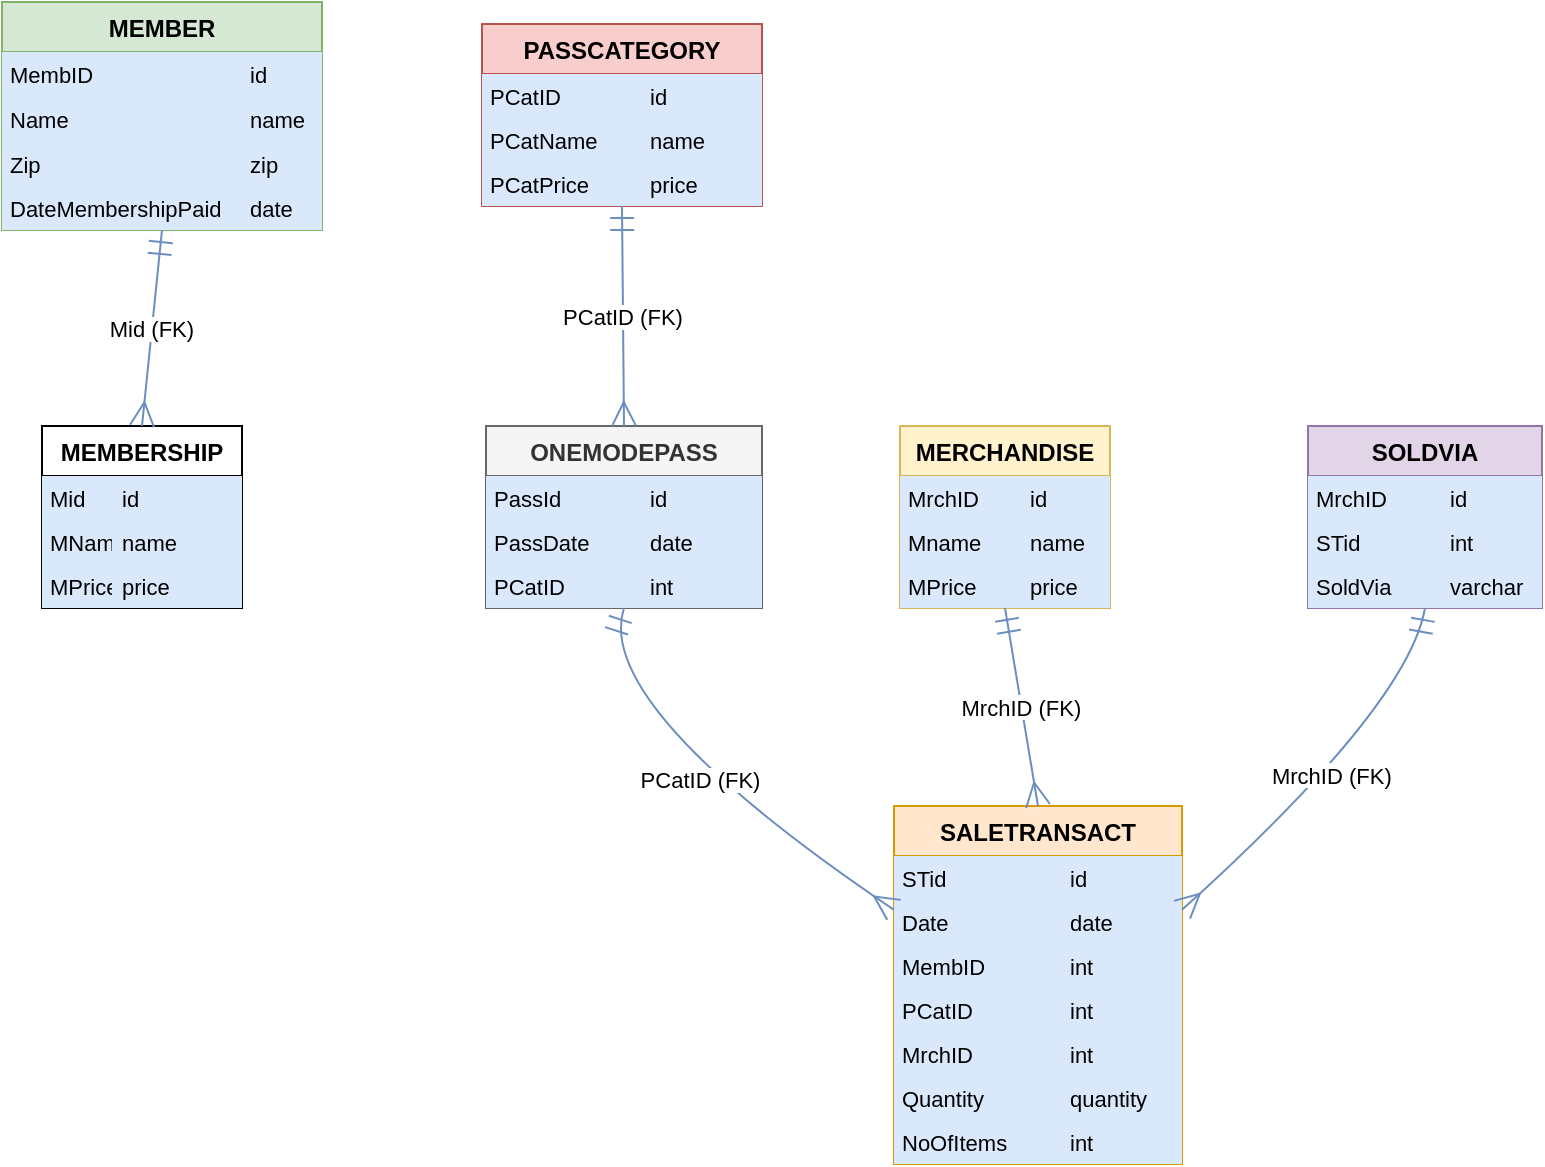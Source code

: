 <mxfile version="24.9.1">
  <diagram id="C5RBs43oDa-KdzZeNtuy" name="Page-1">
    <mxGraphModel dx="1137" dy="633" grid="1" gridSize="10" guides="1" tooltips="1" connect="1" arrows="1" fold="1" page="1" pageScale="1" pageWidth="827" pageHeight="1169" math="0" shadow="0">
      <root>
        <mxCell id="WIyWlLk6GJQsqaUBKTNV-0" />
        <mxCell id="WIyWlLk6GJQsqaUBKTNV-1" parent="WIyWlLk6GJQsqaUBKTNV-0" />
        <mxCell id="zgvpdlIElw44kmPDm32b-136" value="MEMBER" style="shape=table;startSize=25;container=1;collapsible=0;childLayout=tableLayout;fixedRows=1;rowLines=1;fontStyle=1;align=center;resizeLast=1;fillColor=#d5e8d4;strokeColor=#82b366;" vertex="1" parent="WIyWlLk6GJQsqaUBKTNV-1">
          <mxGeometry x="20" y="560" width="160" height="114" as="geometry" />
        </mxCell>
        <mxCell id="zgvpdlIElw44kmPDm32b-137" style="shape=tableRow;horizontal=0;startSize=0;swimlaneHead=0;swimlaneBody=0;fillColor=#dae8fc;collapsible=0;dropTarget=0;points=[[0,0.5],[1,0.5]];portConstraint=eastwest;top=0;left=0;right=0;bottom=0;strokeColor=#6c8ebf;" vertex="1" parent="zgvpdlIElw44kmPDm32b-136">
          <mxGeometry y="25" width="160" height="22" as="geometry" />
        </mxCell>
        <mxCell id="zgvpdlIElw44kmPDm32b-138" value="MembID" style="shape=partialRectangle;connectable=0;fillColor=#dae8fc;top=0;left=0;bottom=0;right=0;align=left;spacingLeft=2;overflow=hidden;fontSize=11;strokeColor=#6c8ebf;" vertex="1" parent="zgvpdlIElw44kmPDm32b-137">
          <mxGeometry width="120" height="22" as="geometry">
            <mxRectangle width="120" height="22" as="alternateBounds" />
          </mxGeometry>
        </mxCell>
        <mxCell id="zgvpdlIElw44kmPDm32b-139" value="id" style="shape=partialRectangle;connectable=0;fillColor=#dae8fc;top=0;left=0;bottom=0;right=0;align=left;spacingLeft=2;overflow=hidden;fontSize=11;strokeColor=#6c8ebf;" vertex="1" parent="zgvpdlIElw44kmPDm32b-137">
          <mxGeometry x="120" width="40" height="22" as="geometry">
            <mxRectangle width="40" height="22" as="alternateBounds" />
          </mxGeometry>
        </mxCell>
        <mxCell id="zgvpdlIElw44kmPDm32b-140" style="shape=tableRow;horizontal=0;startSize=0;swimlaneHead=0;swimlaneBody=0;fillColor=#dae8fc;collapsible=0;dropTarget=0;points=[[0,0.5],[1,0.5]];portConstraint=eastwest;top=0;left=0;right=0;bottom=0;strokeColor=#6c8ebf;" vertex="1" parent="zgvpdlIElw44kmPDm32b-136">
          <mxGeometry y="47" width="160" height="23" as="geometry" />
        </mxCell>
        <mxCell id="zgvpdlIElw44kmPDm32b-141" value="Name" style="shape=partialRectangle;connectable=0;fillColor=#dae8fc;top=0;left=0;bottom=0;right=0;align=left;spacingLeft=2;overflow=hidden;fontSize=11;strokeColor=#6c8ebf;" vertex="1" parent="zgvpdlIElw44kmPDm32b-140">
          <mxGeometry width="120" height="23" as="geometry">
            <mxRectangle width="120" height="23" as="alternateBounds" />
          </mxGeometry>
        </mxCell>
        <mxCell id="zgvpdlIElw44kmPDm32b-142" value="name" style="shape=partialRectangle;connectable=0;fillColor=#dae8fc;top=0;left=0;bottom=0;right=0;align=left;spacingLeft=2;overflow=hidden;fontSize=11;strokeColor=#6c8ebf;" vertex="1" parent="zgvpdlIElw44kmPDm32b-140">
          <mxGeometry x="120" width="40" height="23" as="geometry">
            <mxRectangle width="40" height="23" as="alternateBounds" />
          </mxGeometry>
        </mxCell>
        <mxCell id="zgvpdlIElw44kmPDm32b-143" style="shape=tableRow;horizontal=0;startSize=0;swimlaneHead=0;swimlaneBody=0;fillColor=#dae8fc;collapsible=0;dropTarget=0;points=[[0,0.5],[1,0.5]];portConstraint=eastwest;top=0;left=0;right=0;bottom=0;strokeColor=#6c8ebf;" vertex="1" parent="zgvpdlIElw44kmPDm32b-136">
          <mxGeometry y="70" width="160" height="22" as="geometry" />
        </mxCell>
        <mxCell id="zgvpdlIElw44kmPDm32b-144" value="Zip" style="shape=partialRectangle;connectable=0;fillColor=#dae8fc;top=0;left=0;bottom=0;right=0;align=left;spacingLeft=2;overflow=hidden;fontSize=11;strokeColor=#6c8ebf;" vertex="1" parent="zgvpdlIElw44kmPDm32b-143">
          <mxGeometry width="120" height="22" as="geometry">
            <mxRectangle width="120" height="22" as="alternateBounds" />
          </mxGeometry>
        </mxCell>
        <mxCell id="zgvpdlIElw44kmPDm32b-145" value="zip" style="shape=partialRectangle;connectable=0;fillColor=#dae8fc;top=0;left=0;bottom=0;right=0;align=left;spacingLeft=2;overflow=hidden;fontSize=11;strokeColor=#6c8ebf;" vertex="1" parent="zgvpdlIElw44kmPDm32b-143">
          <mxGeometry x="120" width="40" height="22" as="geometry">
            <mxRectangle width="40" height="22" as="alternateBounds" />
          </mxGeometry>
        </mxCell>
        <mxCell id="zgvpdlIElw44kmPDm32b-146" style="shape=tableRow;horizontal=0;startSize=0;swimlaneHead=0;swimlaneBody=0;fillColor=#dae8fc;collapsible=0;dropTarget=0;points=[[0,0.5],[1,0.5]];portConstraint=eastwest;top=0;left=0;right=0;bottom=0;strokeColor=#6c8ebf;" vertex="1" parent="zgvpdlIElw44kmPDm32b-136">
          <mxGeometry y="92" width="160" height="22" as="geometry" />
        </mxCell>
        <mxCell id="zgvpdlIElw44kmPDm32b-147" value="DateMembershipPaid" style="shape=partialRectangle;connectable=0;fillColor=#dae8fc;top=0;left=0;bottom=0;right=0;align=left;spacingLeft=2;overflow=hidden;fontSize=11;strokeColor=#6c8ebf;" vertex="1" parent="zgvpdlIElw44kmPDm32b-146">
          <mxGeometry width="120" height="22" as="geometry">
            <mxRectangle width="120" height="22" as="alternateBounds" />
          </mxGeometry>
        </mxCell>
        <mxCell id="zgvpdlIElw44kmPDm32b-148" value="date" style="shape=partialRectangle;connectable=0;fillColor=#dae8fc;top=0;left=0;bottom=0;right=0;align=left;spacingLeft=2;overflow=hidden;fontSize=11;strokeColor=#6c8ebf;" vertex="1" parent="zgvpdlIElw44kmPDm32b-146">
          <mxGeometry x="120" width="40" height="22" as="geometry">
            <mxRectangle width="40" height="22" as="alternateBounds" />
          </mxGeometry>
        </mxCell>
        <mxCell id="zgvpdlIElw44kmPDm32b-149" value="MEMBERSHIP" style="shape=table;startSize=25;container=1;collapsible=0;childLayout=tableLayout;fixedRows=1;rowLines=1;fontStyle=1;align=center;resizeLast=1;" vertex="1" parent="WIyWlLk6GJQsqaUBKTNV-1">
          <mxGeometry x="40" y="772" width="100" height="91" as="geometry" />
        </mxCell>
        <mxCell id="zgvpdlIElw44kmPDm32b-150" style="shape=tableRow;horizontal=0;startSize=0;swimlaneHead=0;swimlaneBody=0;fillColor=#dae8fc;collapsible=0;dropTarget=0;points=[[0,0.5],[1,0.5]];portConstraint=eastwest;top=0;left=0;right=0;bottom=0;strokeColor=#6c8ebf;" vertex="1" parent="zgvpdlIElw44kmPDm32b-149">
          <mxGeometry y="25" width="100" height="22" as="geometry" />
        </mxCell>
        <mxCell id="zgvpdlIElw44kmPDm32b-151" value="Mid" style="shape=partialRectangle;connectable=0;fillColor=#dae8fc;top=0;left=0;bottom=0;right=0;align=left;spacingLeft=2;overflow=hidden;fontSize=11;strokeColor=#6c8ebf;" vertex="1" parent="zgvpdlIElw44kmPDm32b-150">
          <mxGeometry width="36" height="22" as="geometry">
            <mxRectangle width="36" height="22" as="alternateBounds" />
          </mxGeometry>
        </mxCell>
        <mxCell id="zgvpdlIElw44kmPDm32b-152" value="id" style="shape=partialRectangle;connectable=0;fillColor=#dae8fc;top=0;left=0;bottom=0;right=0;align=left;spacingLeft=2;overflow=hidden;fontSize=11;strokeColor=#6c8ebf;" vertex="1" parent="zgvpdlIElw44kmPDm32b-150">
          <mxGeometry x="36" width="64" height="22" as="geometry">
            <mxRectangle width="64" height="22" as="alternateBounds" />
          </mxGeometry>
        </mxCell>
        <mxCell id="zgvpdlIElw44kmPDm32b-153" style="shape=tableRow;horizontal=0;startSize=0;swimlaneHead=0;swimlaneBody=0;fillColor=#dae8fc;collapsible=0;dropTarget=0;points=[[0,0.5],[1,0.5]];portConstraint=eastwest;top=0;left=0;right=0;bottom=0;strokeColor=#6c8ebf;" vertex="1" parent="zgvpdlIElw44kmPDm32b-149">
          <mxGeometry y="47" width="100" height="22" as="geometry" />
        </mxCell>
        <mxCell id="zgvpdlIElw44kmPDm32b-154" value="MName" style="shape=partialRectangle;connectable=0;fillColor=#dae8fc;top=0;left=0;bottom=0;right=0;align=left;spacingLeft=2;overflow=hidden;fontSize=11;strokeColor=#6c8ebf;" vertex="1" parent="zgvpdlIElw44kmPDm32b-153">
          <mxGeometry width="36" height="22" as="geometry">
            <mxRectangle width="36" height="22" as="alternateBounds" />
          </mxGeometry>
        </mxCell>
        <mxCell id="zgvpdlIElw44kmPDm32b-155" value="name" style="shape=partialRectangle;connectable=0;fillColor=#dae8fc;top=0;left=0;bottom=0;right=0;align=left;spacingLeft=2;overflow=hidden;fontSize=11;strokeColor=#6c8ebf;" vertex="1" parent="zgvpdlIElw44kmPDm32b-153">
          <mxGeometry x="36" width="64" height="22" as="geometry">
            <mxRectangle width="64" height="22" as="alternateBounds" />
          </mxGeometry>
        </mxCell>
        <mxCell id="zgvpdlIElw44kmPDm32b-156" style="shape=tableRow;horizontal=0;startSize=0;swimlaneHead=0;swimlaneBody=0;fillColor=#dae8fc;collapsible=0;dropTarget=0;points=[[0,0.5],[1,0.5]];portConstraint=eastwest;top=0;left=0;right=0;bottom=0;strokeColor=#6c8ebf;" vertex="1" parent="zgvpdlIElw44kmPDm32b-149">
          <mxGeometry y="69" width="100" height="22" as="geometry" />
        </mxCell>
        <mxCell id="zgvpdlIElw44kmPDm32b-157" value="MPrice" style="shape=partialRectangle;connectable=0;fillColor=#dae8fc;top=0;left=0;bottom=0;right=0;align=left;spacingLeft=2;overflow=hidden;fontSize=11;strokeColor=#6c8ebf;" vertex="1" parent="zgvpdlIElw44kmPDm32b-156">
          <mxGeometry width="36" height="22" as="geometry">
            <mxRectangle width="36" height="22" as="alternateBounds" />
          </mxGeometry>
        </mxCell>
        <mxCell id="zgvpdlIElw44kmPDm32b-158" value="price" style="shape=partialRectangle;connectable=0;fillColor=#dae8fc;top=0;left=0;bottom=0;right=0;align=left;spacingLeft=2;overflow=hidden;fontSize=11;strokeColor=#6c8ebf;" vertex="1" parent="zgvpdlIElw44kmPDm32b-156">
          <mxGeometry x="36" width="64" height="22" as="geometry">
            <mxRectangle width="64" height="22" as="alternateBounds" />
          </mxGeometry>
        </mxCell>
        <mxCell id="zgvpdlIElw44kmPDm32b-159" value="ONEMODEPASS" style="shape=table;startSize=25;container=1;collapsible=0;childLayout=tableLayout;fixedRows=1;rowLines=1;fontStyle=1;align=center;resizeLast=1;fillColor=#f5f5f5;strokeColor=#666666;fontColor=#333333;" vertex="1" parent="WIyWlLk6GJQsqaUBKTNV-1">
          <mxGeometry x="262" y="772" width="138" height="91" as="geometry" />
        </mxCell>
        <mxCell id="zgvpdlIElw44kmPDm32b-160" style="shape=tableRow;horizontal=0;startSize=0;swimlaneHead=0;swimlaneBody=0;fillColor=#dae8fc;collapsible=0;dropTarget=0;points=[[0,0.5],[1,0.5]];portConstraint=eastwest;top=0;left=0;right=0;bottom=0;strokeColor=#6c8ebf;" vertex="1" parent="zgvpdlIElw44kmPDm32b-159">
          <mxGeometry y="25" width="138" height="22" as="geometry" />
        </mxCell>
        <mxCell id="zgvpdlIElw44kmPDm32b-161" value="PassId" style="shape=partialRectangle;connectable=0;fillColor=#dae8fc;top=0;left=0;bottom=0;right=0;align=left;spacingLeft=2;overflow=hidden;fontSize=11;strokeColor=#6c8ebf;" vertex="1" parent="zgvpdlIElw44kmPDm32b-160">
          <mxGeometry width="78" height="22" as="geometry">
            <mxRectangle width="78" height="22" as="alternateBounds" />
          </mxGeometry>
        </mxCell>
        <mxCell id="zgvpdlIElw44kmPDm32b-162" value="id" style="shape=partialRectangle;connectable=0;fillColor=#dae8fc;top=0;left=0;bottom=0;right=0;align=left;spacingLeft=2;overflow=hidden;fontSize=11;strokeColor=#6c8ebf;" vertex="1" parent="zgvpdlIElw44kmPDm32b-160">
          <mxGeometry x="78" width="60" height="22" as="geometry">
            <mxRectangle width="60" height="22" as="alternateBounds" />
          </mxGeometry>
        </mxCell>
        <mxCell id="zgvpdlIElw44kmPDm32b-163" style="shape=tableRow;horizontal=0;startSize=0;swimlaneHead=0;swimlaneBody=0;fillColor=#dae8fc;collapsible=0;dropTarget=0;points=[[0,0.5],[1,0.5]];portConstraint=eastwest;top=0;left=0;right=0;bottom=0;strokeColor=#6c8ebf;" vertex="1" parent="zgvpdlIElw44kmPDm32b-159">
          <mxGeometry y="47" width="138" height="22" as="geometry" />
        </mxCell>
        <mxCell id="zgvpdlIElw44kmPDm32b-164" value="PassDate" style="shape=partialRectangle;connectable=0;fillColor=#dae8fc;top=0;left=0;bottom=0;right=0;align=left;spacingLeft=2;overflow=hidden;fontSize=11;strokeColor=#6c8ebf;" vertex="1" parent="zgvpdlIElw44kmPDm32b-163">
          <mxGeometry width="78" height="22" as="geometry">
            <mxRectangle width="78" height="22" as="alternateBounds" />
          </mxGeometry>
        </mxCell>
        <mxCell id="zgvpdlIElw44kmPDm32b-165" value="date" style="shape=partialRectangle;connectable=0;fillColor=#dae8fc;top=0;left=0;bottom=0;right=0;align=left;spacingLeft=2;overflow=hidden;fontSize=11;strokeColor=#6c8ebf;" vertex="1" parent="zgvpdlIElw44kmPDm32b-163">
          <mxGeometry x="78" width="60" height="22" as="geometry">
            <mxRectangle width="60" height="22" as="alternateBounds" />
          </mxGeometry>
        </mxCell>
        <mxCell id="zgvpdlIElw44kmPDm32b-166" style="shape=tableRow;horizontal=0;startSize=0;swimlaneHead=0;swimlaneBody=0;fillColor=#dae8fc;collapsible=0;dropTarget=0;points=[[0,0.5],[1,0.5]];portConstraint=eastwest;top=0;left=0;right=0;bottom=0;strokeColor=#6c8ebf;" vertex="1" parent="zgvpdlIElw44kmPDm32b-159">
          <mxGeometry y="69" width="138" height="22" as="geometry" />
        </mxCell>
        <mxCell id="zgvpdlIElw44kmPDm32b-167" value="PCatID" style="shape=partialRectangle;connectable=0;fillColor=#dae8fc;top=0;left=0;bottom=0;right=0;align=left;spacingLeft=2;overflow=hidden;fontSize=11;strokeColor=#6c8ebf;" vertex="1" parent="zgvpdlIElw44kmPDm32b-166">
          <mxGeometry width="78" height="22" as="geometry">
            <mxRectangle width="78" height="22" as="alternateBounds" />
          </mxGeometry>
        </mxCell>
        <mxCell id="zgvpdlIElw44kmPDm32b-168" value="int" style="shape=partialRectangle;connectable=0;fillColor=#dae8fc;top=0;left=0;bottom=0;right=0;align=left;spacingLeft=2;overflow=hidden;fontSize=11;strokeColor=#6c8ebf;" vertex="1" parent="zgvpdlIElw44kmPDm32b-166">
          <mxGeometry x="78" width="60" height="22" as="geometry">
            <mxRectangle width="60" height="22" as="alternateBounds" />
          </mxGeometry>
        </mxCell>
        <mxCell id="zgvpdlIElw44kmPDm32b-169" value="SALETRANSACT" style="shape=table;startSize=25;container=1;collapsible=0;childLayout=tableLayout;fixedRows=1;rowLines=1;fontStyle=1;align=center;resizeLast=1;fillColor=#ffe6cc;strokeColor=#d79b00;" vertex="1" parent="WIyWlLk6GJQsqaUBKTNV-1">
          <mxGeometry x="466" y="962" width="144" height="179" as="geometry" />
        </mxCell>
        <mxCell id="zgvpdlIElw44kmPDm32b-170" style="shape=tableRow;horizontal=0;startSize=0;swimlaneHead=0;swimlaneBody=0;fillColor=#dae8fc;collapsible=0;dropTarget=0;points=[[0,0.5],[1,0.5]];portConstraint=eastwest;top=0;left=0;right=0;bottom=0;strokeColor=#6c8ebf;" vertex="1" parent="zgvpdlIElw44kmPDm32b-169">
          <mxGeometry y="25" width="144" height="22" as="geometry" />
        </mxCell>
        <mxCell id="zgvpdlIElw44kmPDm32b-171" value="STid" style="shape=partialRectangle;connectable=0;fillColor=#dae8fc;top=0;left=0;bottom=0;right=0;align=left;spacingLeft=2;overflow=hidden;fontSize=11;strokeColor=#6c8ebf;" vertex="1" parent="zgvpdlIElw44kmPDm32b-170">
          <mxGeometry width="84" height="22" as="geometry">
            <mxRectangle width="84" height="22" as="alternateBounds" />
          </mxGeometry>
        </mxCell>
        <mxCell id="zgvpdlIElw44kmPDm32b-172" value="id" style="shape=partialRectangle;connectable=0;fillColor=#dae8fc;top=0;left=0;bottom=0;right=0;align=left;spacingLeft=2;overflow=hidden;fontSize=11;strokeColor=#6c8ebf;" vertex="1" parent="zgvpdlIElw44kmPDm32b-170">
          <mxGeometry x="84" width="60" height="22" as="geometry">
            <mxRectangle width="60" height="22" as="alternateBounds" />
          </mxGeometry>
        </mxCell>
        <mxCell id="zgvpdlIElw44kmPDm32b-173" style="shape=tableRow;horizontal=0;startSize=0;swimlaneHead=0;swimlaneBody=0;fillColor=#dae8fc;collapsible=0;dropTarget=0;points=[[0,0.5],[1,0.5]];portConstraint=eastwest;top=0;left=0;right=0;bottom=0;strokeColor=#6c8ebf;" vertex="1" parent="zgvpdlIElw44kmPDm32b-169">
          <mxGeometry y="47" width="144" height="22" as="geometry" />
        </mxCell>
        <mxCell id="zgvpdlIElw44kmPDm32b-174" value="Date" style="shape=partialRectangle;connectable=0;fillColor=#dae8fc;top=0;left=0;bottom=0;right=0;align=left;spacingLeft=2;overflow=hidden;fontSize=11;strokeColor=#6c8ebf;" vertex="1" parent="zgvpdlIElw44kmPDm32b-173">
          <mxGeometry width="84" height="22" as="geometry">
            <mxRectangle width="84" height="22" as="alternateBounds" />
          </mxGeometry>
        </mxCell>
        <mxCell id="zgvpdlIElw44kmPDm32b-175" value="date" style="shape=partialRectangle;connectable=0;fillColor=#dae8fc;top=0;left=0;bottom=0;right=0;align=left;spacingLeft=2;overflow=hidden;fontSize=11;strokeColor=#6c8ebf;" vertex="1" parent="zgvpdlIElw44kmPDm32b-173">
          <mxGeometry x="84" width="60" height="22" as="geometry">
            <mxRectangle width="60" height="22" as="alternateBounds" />
          </mxGeometry>
        </mxCell>
        <mxCell id="zgvpdlIElw44kmPDm32b-176" style="shape=tableRow;horizontal=0;startSize=0;swimlaneHead=0;swimlaneBody=0;fillColor=#dae8fc;collapsible=0;dropTarget=0;points=[[0,0.5],[1,0.5]];portConstraint=eastwest;top=0;left=0;right=0;bottom=0;strokeColor=#6c8ebf;" vertex="1" parent="zgvpdlIElw44kmPDm32b-169">
          <mxGeometry y="69" width="144" height="22" as="geometry" />
        </mxCell>
        <mxCell id="zgvpdlIElw44kmPDm32b-177" value="MembID" style="shape=partialRectangle;connectable=0;fillColor=#dae8fc;top=0;left=0;bottom=0;right=0;align=left;spacingLeft=2;overflow=hidden;fontSize=11;strokeColor=#6c8ebf;" vertex="1" parent="zgvpdlIElw44kmPDm32b-176">
          <mxGeometry width="84" height="22" as="geometry">
            <mxRectangle width="84" height="22" as="alternateBounds" />
          </mxGeometry>
        </mxCell>
        <mxCell id="zgvpdlIElw44kmPDm32b-178" value="int" style="shape=partialRectangle;connectable=0;fillColor=#dae8fc;top=0;left=0;bottom=0;right=0;align=left;spacingLeft=2;overflow=hidden;fontSize=11;strokeColor=#6c8ebf;" vertex="1" parent="zgvpdlIElw44kmPDm32b-176">
          <mxGeometry x="84" width="60" height="22" as="geometry">
            <mxRectangle width="60" height="22" as="alternateBounds" />
          </mxGeometry>
        </mxCell>
        <mxCell id="zgvpdlIElw44kmPDm32b-179" style="shape=tableRow;horizontal=0;startSize=0;swimlaneHead=0;swimlaneBody=0;fillColor=#dae8fc;collapsible=0;dropTarget=0;points=[[0,0.5],[1,0.5]];portConstraint=eastwest;top=0;left=0;right=0;bottom=0;strokeColor=#6c8ebf;" vertex="1" parent="zgvpdlIElw44kmPDm32b-169">
          <mxGeometry y="91" width="144" height="22" as="geometry" />
        </mxCell>
        <mxCell id="zgvpdlIElw44kmPDm32b-180" value="PCatID" style="shape=partialRectangle;connectable=0;fillColor=#dae8fc;top=0;left=0;bottom=0;right=0;align=left;spacingLeft=2;overflow=hidden;fontSize=11;strokeColor=#6c8ebf;" vertex="1" parent="zgvpdlIElw44kmPDm32b-179">
          <mxGeometry width="84" height="22" as="geometry">
            <mxRectangle width="84" height="22" as="alternateBounds" />
          </mxGeometry>
        </mxCell>
        <mxCell id="zgvpdlIElw44kmPDm32b-181" value="int" style="shape=partialRectangle;connectable=0;fillColor=#dae8fc;top=0;left=0;bottom=0;right=0;align=left;spacingLeft=2;overflow=hidden;fontSize=11;strokeColor=#6c8ebf;" vertex="1" parent="zgvpdlIElw44kmPDm32b-179">
          <mxGeometry x="84" width="60" height="22" as="geometry">
            <mxRectangle width="60" height="22" as="alternateBounds" />
          </mxGeometry>
        </mxCell>
        <mxCell id="zgvpdlIElw44kmPDm32b-182" style="shape=tableRow;horizontal=0;startSize=0;swimlaneHead=0;swimlaneBody=0;fillColor=#dae8fc;collapsible=0;dropTarget=0;points=[[0,0.5],[1,0.5]];portConstraint=eastwest;top=0;left=0;right=0;bottom=0;strokeColor=#6c8ebf;" vertex="1" parent="zgvpdlIElw44kmPDm32b-169">
          <mxGeometry y="113" width="144" height="22" as="geometry" />
        </mxCell>
        <mxCell id="zgvpdlIElw44kmPDm32b-183" value="MrchID" style="shape=partialRectangle;connectable=0;fillColor=#dae8fc;top=0;left=0;bottom=0;right=0;align=left;spacingLeft=2;overflow=hidden;fontSize=11;strokeColor=#6c8ebf;" vertex="1" parent="zgvpdlIElw44kmPDm32b-182">
          <mxGeometry width="84" height="22" as="geometry">
            <mxRectangle width="84" height="22" as="alternateBounds" />
          </mxGeometry>
        </mxCell>
        <mxCell id="zgvpdlIElw44kmPDm32b-184" value="int" style="shape=partialRectangle;connectable=0;fillColor=#dae8fc;top=0;left=0;bottom=0;right=0;align=left;spacingLeft=2;overflow=hidden;fontSize=11;strokeColor=#6c8ebf;" vertex="1" parent="zgvpdlIElw44kmPDm32b-182">
          <mxGeometry x="84" width="60" height="22" as="geometry">
            <mxRectangle width="60" height="22" as="alternateBounds" />
          </mxGeometry>
        </mxCell>
        <mxCell id="zgvpdlIElw44kmPDm32b-185" style="shape=tableRow;horizontal=0;startSize=0;swimlaneHead=0;swimlaneBody=0;fillColor=#dae8fc;collapsible=0;dropTarget=0;points=[[0,0.5],[1,0.5]];portConstraint=eastwest;top=0;left=0;right=0;bottom=0;strokeColor=#6c8ebf;" vertex="1" parent="zgvpdlIElw44kmPDm32b-169">
          <mxGeometry y="135" width="144" height="22" as="geometry" />
        </mxCell>
        <mxCell id="zgvpdlIElw44kmPDm32b-186" value="Quantity" style="shape=partialRectangle;connectable=0;fillColor=#dae8fc;top=0;left=0;bottom=0;right=0;align=left;spacingLeft=2;overflow=hidden;fontSize=11;strokeColor=#6c8ebf;" vertex="1" parent="zgvpdlIElw44kmPDm32b-185">
          <mxGeometry width="84" height="22" as="geometry">
            <mxRectangle width="84" height="22" as="alternateBounds" />
          </mxGeometry>
        </mxCell>
        <mxCell id="zgvpdlIElw44kmPDm32b-187" value="quantity" style="shape=partialRectangle;connectable=0;fillColor=#dae8fc;top=0;left=0;bottom=0;right=0;align=left;spacingLeft=2;overflow=hidden;fontSize=11;strokeColor=#6c8ebf;" vertex="1" parent="zgvpdlIElw44kmPDm32b-185">
          <mxGeometry x="84" width="60" height="22" as="geometry">
            <mxRectangle width="60" height="22" as="alternateBounds" />
          </mxGeometry>
        </mxCell>
        <mxCell id="zgvpdlIElw44kmPDm32b-188" style="shape=tableRow;horizontal=0;startSize=0;swimlaneHead=0;swimlaneBody=0;fillColor=#dae8fc;collapsible=0;dropTarget=0;points=[[0,0.5],[1,0.5]];portConstraint=eastwest;top=0;left=0;right=0;bottom=0;strokeColor=#6c8ebf;" vertex="1" parent="zgvpdlIElw44kmPDm32b-169">
          <mxGeometry y="157" width="144" height="22" as="geometry" />
        </mxCell>
        <mxCell id="zgvpdlIElw44kmPDm32b-189" value="NoOfItems" style="shape=partialRectangle;connectable=0;fillColor=#dae8fc;top=0;left=0;bottom=0;right=0;align=left;spacingLeft=2;overflow=hidden;fontSize=11;strokeColor=#6c8ebf;" vertex="1" parent="zgvpdlIElw44kmPDm32b-188">
          <mxGeometry width="84" height="22" as="geometry">
            <mxRectangle width="84" height="22" as="alternateBounds" />
          </mxGeometry>
        </mxCell>
        <mxCell id="zgvpdlIElw44kmPDm32b-190" value="int" style="shape=partialRectangle;connectable=0;fillColor=#dae8fc;top=0;left=0;bottom=0;right=0;align=left;spacingLeft=2;overflow=hidden;fontSize=11;strokeColor=#6c8ebf;" vertex="1" parent="zgvpdlIElw44kmPDm32b-188">
          <mxGeometry x="84" width="60" height="22" as="geometry">
            <mxRectangle width="60" height="22" as="alternateBounds" />
          </mxGeometry>
        </mxCell>
        <mxCell id="zgvpdlIElw44kmPDm32b-191" value="MERCHANDISE" style="shape=table;startSize=25;container=1;collapsible=0;childLayout=tableLayout;fixedRows=1;rowLines=1;fontStyle=1;align=center;resizeLast=1;fillColor=#fff2cc;strokeColor=#d6b656;" vertex="1" parent="WIyWlLk6GJQsqaUBKTNV-1">
          <mxGeometry x="469" y="772" width="105" height="91" as="geometry" />
        </mxCell>
        <mxCell id="zgvpdlIElw44kmPDm32b-192" style="shape=tableRow;horizontal=0;startSize=0;swimlaneHead=0;swimlaneBody=0;fillColor=#dae8fc;collapsible=0;dropTarget=0;points=[[0,0.5],[1,0.5]];portConstraint=eastwest;top=0;left=0;right=0;bottom=0;strokeColor=#6c8ebf;" vertex="1" parent="zgvpdlIElw44kmPDm32b-191">
          <mxGeometry y="25" width="105" height="22" as="geometry" />
        </mxCell>
        <mxCell id="zgvpdlIElw44kmPDm32b-193" value="MrchID" style="shape=partialRectangle;connectable=0;fillColor=#dae8fc;top=0;left=0;bottom=0;right=0;align=left;spacingLeft=2;overflow=hidden;fontSize=11;strokeColor=#6c8ebf;" vertex="1" parent="zgvpdlIElw44kmPDm32b-192">
          <mxGeometry width="61" height="22" as="geometry">
            <mxRectangle width="61" height="22" as="alternateBounds" />
          </mxGeometry>
        </mxCell>
        <mxCell id="zgvpdlIElw44kmPDm32b-194" value="id" style="shape=partialRectangle;connectable=0;fillColor=#dae8fc;top=0;left=0;bottom=0;right=0;align=left;spacingLeft=2;overflow=hidden;fontSize=11;strokeColor=#6c8ebf;" vertex="1" parent="zgvpdlIElw44kmPDm32b-192">
          <mxGeometry x="61" width="44" height="22" as="geometry">
            <mxRectangle width="44" height="22" as="alternateBounds" />
          </mxGeometry>
        </mxCell>
        <mxCell id="zgvpdlIElw44kmPDm32b-195" style="shape=tableRow;horizontal=0;startSize=0;swimlaneHead=0;swimlaneBody=0;fillColor=#dae8fc;collapsible=0;dropTarget=0;points=[[0,0.5],[1,0.5]];portConstraint=eastwest;top=0;left=0;right=0;bottom=0;strokeColor=#6c8ebf;" vertex="1" parent="zgvpdlIElw44kmPDm32b-191">
          <mxGeometry y="47" width="105" height="22" as="geometry" />
        </mxCell>
        <mxCell id="zgvpdlIElw44kmPDm32b-196" value="Mname" style="shape=partialRectangle;connectable=0;fillColor=#dae8fc;top=0;left=0;bottom=0;right=0;align=left;spacingLeft=2;overflow=hidden;fontSize=11;strokeColor=#6c8ebf;" vertex="1" parent="zgvpdlIElw44kmPDm32b-195">
          <mxGeometry width="61" height="22" as="geometry">
            <mxRectangle width="61" height="22" as="alternateBounds" />
          </mxGeometry>
        </mxCell>
        <mxCell id="zgvpdlIElw44kmPDm32b-197" value="name" style="shape=partialRectangle;connectable=0;fillColor=#dae8fc;top=0;left=0;bottom=0;right=0;align=left;spacingLeft=2;overflow=hidden;fontSize=11;strokeColor=#6c8ebf;" vertex="1" parent="zgvpdlIElw44kmPDm32b-195">
          <mxGeometry x="61" width="44" height="22" as="geometry">
            <mxRectangle width="44" height="22" as="alternateBounds" />
          </mxGeometry>
        </mxCell>
        <mxCell id="zgvpdlIElw44kmPDm32b-198" style="shape=tableRow;horizontal=0;startSize=0;swimlaneHead=0;swimlaneBody=0;fillColor=#dae8fc;collapsible=0;dropTarget=0;points=[[0,0.5],[1,0.5]];portConstraint=eastwest;top=0;left=0;right=0;bottom=0;strokeColor=#6c8ebf;" vertex="1" parent="zgvpdlIElw44kmPDm32b-191">
          <mxGeometry y="69" width="105" height="22" as="geometry" />
        </mxCell>
        <mxCell id="zgvpdlIElw44kmPDm32b-199" value="MPrice" style="shape=partialRectangle;connectable=0;fillColor=#dae8fc;top=0;left=0;bottom=0;right=0;align=left;spacingLeft=2;overflow=hidden;fontSize=11;strokeColor=#6c8ebf;" vertex="1" parent="zgvpdlIElw44kmPDm32b-198">
          <mxGeometry width="61" height="22" as="geometry">
            <mxRectangle width="61" height="22" as="alternateBounds" />
          </mxGeometry>
        </mxCell>
        <mxCell id="zgvpdlIElw44kmPDm32b-200" value="price" style="shape=partialRectangle;connectable=0;fillColor=#dae8fc;top=0;left=0;bottom=0;right=0;align=left;spacingLeft=2;overflow=hidden;fontSize=11;strokeColor=#6c8ebf;" vertex="1" parent="zgvpdlIElw44kmPDm32b-198">
          <mxGeometry x="61" width="44" height="22" as="geometry">
            <mxRectangle width="44" height="22" as="alternateBounds" />
          </mxGeometry>
        </mxCell>
        <mxCell id="zgvpdlIElw44kmPDm32b-201" value="PASSCATEGORY" style="shape=table;startSize=25;container=1;collapsible=0;childLayout=tableLayout;fixedRows=1;rowLines=1;fontStyle=1;align=center;resizeLast=1;fillColor=#f8cecc;strokeColor=#b85450;" vertex="1" parent="WIyWlLk6GJQsqaUBKTNV-1">
          <mxGeometry x="260" y="571" width="140" height="91" as="geometry" />
        </mxCell>
        <mxCell id="zgvpdlIElw44kmPDm32b-202" style="shape=tableRow;horizontal=0;startSize=0;swimlaneHead=0;swimlaneBody=0;fillColor=#dae8fc;collapsible=0;dropTarget=0;points=[[0,0.5],[1,0.5]];portConstraint=eastwest;top=0;left=0;right=0;bottom=0;strokeColor=#6c8ebf;" vertex="1" parent="zgvpdlIElw44kmPDm32b-201">
          <mxGeometry y="25" width="140" height="22" as="geometry" />
        </mxCell>
        <mxCell id="zgvpdlIElw44kmPDm32b-203" value="PCatID" style="shape=partialRectangle;connectable=0;fillColor=#dae8fc;top=0;left=0;bottom=0;right=0;align=left;spacingLeft=2;overflow=hidden;fontSize=11;strokeColor=#6c8ebf;" vertex="1" parent="zgvpdlIElw44kmPDm32b-202">
          <mxGeometry width="80" height="22" as="geometry">
            <mxRectangle width="80" height="22" as="alternateBounds" />
          </mxGeometry>
        </mxCell>
        <mxCell id="zgvpdlIElw44kmPDm32b-204" value="id" style="shape=partialRectangle;connectable=0;fillColor=#dae8fc;top=0;left=0;bottom=0;right=0;align=left;spacingLeft=2;overflow=hidden;fontSize=11;strokeColor=#6c8ebf;" vertex="1" parent="zgvpdlIElw44kmPDm32b-202">
          <mxGeometry x="80" width="60" height="22" as="geometry">
            <mxRectangle width="60" height="22" as="alternateBounds" />
          </mxGeometry>
        </mxCell>
        <mxCell id="zgvpdlIElw44kmPDm32b-205" style="shape=tableRow;horizontal=0;startSize=0;swimlaneHead=0;swimlaneBody=0;fillColor=#dae8fc;collapsible=0;dropTarget=0;points=[[0,0.5],[1,0.5]];portConstraint=eastwest;top=0;left=0;right=0;bottom=0;strokeColor=#6c8ebf;" vertex="1" parent="zgvpdlIElw44kmPDm32b-201">
          <mxGeometry y="47" width="140" height="22" as="geometry" />
        </mxCell>
        <mxCell id="zgvpdlIElw44kmPDm32b-206" value="PCatName" style="shape=partialRectangle;connectable=0;fillColor=#dae8fc;top=0;left=0;bottom=0;right=0;align=left;spacingLeft=2;overflow=hidden;fontSize=11;strokeColor=#6c8ebf;" vertex="1" parent="zgvpdlIElw44kmPDm32b-205">
          <mxGeometry width="80" height="22" as="geometry">
            <mxRectangle width="80" height="22" as="alternateBounds" />
          </mxGeometry>
        </mxCell>
        <mxCell id="zgvpdlIElw44kmPDm32b-207" value="name" style="shape=partialRectangle;connectable=0;fillColor=#dae8fc;top=0;left=0;bottom=0;right=0;align=left;spacingLeft=2;overflow=hidden;fontSize=11;strokeColor=#6c8ebf;" vertex="1" parent="zgvpdlIElw44kmPDm32b-205">
          <mxGeometry x="80" width="60" height="22" as="geometry">
            <mxRectangle width="60" height="22" as="alternateBounds" />
          </mxGeometry>
        </mxCell>
        <mxCell id="zgvpdlIElw44kmPDm32b-208" style="shape=tableRow;horizontal=0;startSize=0;swimlaneHead=0;swimlaneBody=0;fillColor=#dae8fc;collapsible=0;dropTarget=0;points=[[0,0.5],[1,0.5]];portConstraint=eastwest;top=0;left=0;right=0;bottom=0;strokeColor=#6c8ebf;" vertex="1" parent="zgvpdlIElw44kmPDm32b-201">
          <mxGeometry y="69" width="140" height="22" as="geometry" />
        </mxCell>
        <mxCell id="zgvpdlIElw44kmPDm32b-209" value="PCatPrice" style="shape=partialRectangle;connectable=0;fillColor=#dae8fc;top=0;left=0;bottom=0;right=0;align=left;spacingLeft=2;overflow=hidden;fontSize=11;strokeColor=#6c8ebf;" vertex="1" parent="zgvpdlIElw44kmPDm32b-208">
          <mxGeometry width="80" height="22" as="geometry">
            <mxRectangle width="80" height="22" as="alternateBounds" />
          </mxGeometry>
        </mxCell>
        <mxCell id="zgvpdlIElw44kmPDm32b-210" value="price" style="shape=partialRectangle;connectable=0;fillColor=#dae8fc;top=0;left=0;bottom=0;right=0;align=left;spacingLeft=2;overflow=hidden;fontSize=11;strokeColor=#6c8ebf;" vertex="1" parent="zgvpdlIElw44kmPDm32b-208">
          <mxGeometry x="80" width="60" height="22" as="geometry">
            <mxRectangle width="60" height="22" as="alternateBounds" />
          </mxGeometry>
        </mxCell>
        <mxCell id="zgvpdlIElw44kmPDm32b-211" value="SOLDVIA" style="shape=table;startSize=25;container=1;collapsible=0;childLayout=tableLayout;fixedRows=1;rowLines=1;fontStyle=1;align=center;resizeLast=1;fillColor=#e1d5e7;strokeColor=#9673a6;" vertex="1" parent="WIyWlLk6GJQsqaUBKTNV-1">
          <mxGeometry x="673" y="772" width="117" height="91" as="geometry" />
        </mxCell>
        <mxCell id="zgvpdlIElw44kmPDm32b-212" style="shape=tableRow;horizontal=0;startSize=0;swimlaneHead=0;swimlaneBody=0;fillColor=#dae8fc;collapsible=0;dropTarget=0;points=[[0,0.5],[1,0.5]];portConstraint=eastwest;top=0;left=0;right=0;bottom=0;strokeColor=#6c8ebf;" vertex="1" parent="zgvpdlIElw44kmPDm32b-211">
          <mxGeometry y="25" width="117" height="22" as="geometry" />
        </mxCell>
        <mxCell id="zgvpdlIElw44kmPDm32b-213" value="MrchID" style="shape=partialRectangle;connectable=0;fillColor=#dae8fc;top=0;left=0;bottom=0;right=0;align=left;spacingLeft=2;overflow=hidden;fontSize=11;strokeColor=#6c8ebf;" vertex="1" parent="zgvpdlIElw44kmPDm32b-212">
          <mxGeometry width="67.0" height="22" as="geometry">
            <mxRectangle width="67.0" height="22" as="alternateBounds" />
          </mxGeometry>
        </mxCell>
        <mxCell id="zgvpdlIElw44kmPDm32b-214" value="id" style="shape=partialRectangle;connectable=0;fillColor=#dae8fc;top=0;left=0;bottom=0;right=0;align=left;spacingLeft=2;overflow=hidden;fontSize=11;strokeColor=#6c8ebf;" vertex="1" parent="zgvpdlIElw44kmPDm32b-212">
          <mxGeometry x="67.0" width="50.0" height="22" as="geometry">
            <mxRectangle width="50.0" height="22" as="alternateBounds" />
          </mxGeometry>
        </mxCell>
        <mxCell id="zgvpdlIElw44kmPDm32b-215" style="shape=tableRow;horizontal=0;startSize=0;swimlaneHead=0;swimlaneBody=0;fillColor=#dae8fc;collapsible=0;dropTarget=0;points=[[0,0.5],[1,0.5]];portConstraint=eastwest;top=0;left=0;right=0;bottom=0;strokeColor=#6c8ebf;" vertex="1" parent="zgvpdlIElw44kmPDm32b-211">
          <mxGeometry y="47" width="117" height="22" as="geometry" />
        </mxCell>
        <mxCell id="zgvpdlIElw44kmPDm32b-216" value="STid" style="shape=partialRectangle;connectable=0;fillColor=#dae8fc;top=0;left=0;bottom=0;right=0;align=left;spacingLeft=2;overflow=hidden;fontSize=11;strokeColor=#6c8ebf;" vertex="1" parent="zgvpdlIElw44kmPDm32b-215">
          <mxGeometry width="67.0" height="22" as="geometry">
            <mxRectangle width="67.0" height="22" as="alternateBounds" />
          </mxGeometry>
        </mxCell>
        <mxCell id="zgvpdlIElw44kmPDm32b-217" value="int" style="shape=partialRectangle;connectable=0;fillColor=#dae8fc;top=0;left=0;bottom=0;right=0;align=left;spacingLeft=2;overflow=hidden;fontSize=11;strokeColor=#6c8ebf;" vertex="1" parent="zgvpdlIElw44kmPDm32b-215">
          <mxGeometry x="67.0" width="50.0" height="22" as="geometry">
            <mxRectangle width="50.0" height="22" as="alternateBounds" />
          </mxGeometry>
        </mxCell>
        <mxCell id="zgvpdlIElw44kmPDm32b-218" style="shape=tableRow;horizontal=0;startSize=0;swimlaneHead=0;swimlaneBody=0;fillColor=#dae8fc;collapsible=0;dropTarget=0;points=[[0,0.5],[1,0.5]];portConstraint=eastwest;top=0;left=0;right=0;bottom=0;strokeColor=#6c8ebf;" vertex="1" parent="zgvpdlIElw44kmPDm32b-211">
          <mxGeometry y="69" width="117" height="22" as="geometry" />
        </mxCell>
        <mxCell id="zgvpdlIElw44kmPDm32b-219" value="SoldVia" style="shape=partialRectangle;connectable=0;fillColor=#dae8fc;top=0;left=0;bottom=0;right=0;align=left;spacingLeft=2;overflow=hidden;fontSize=11;strokeColor=#6c8ebf;" vertex="1" parent="zgvpdlIElw44kmPDm32b-218">
          <mxGeometry width="67.0" height="22" as="geometry">
            <mxRectangle width="67.0" height="22" as="alternateBounds" />
          </mxGeometry>
        </mxCell>
        <mxCell id="zgvpdlIElw44kmPDm32b-220" value="varchar" style="shape=partialRectangle;connectable=0;fillColor=#dae8fc;top=0;left=0;bottom=0;right=0;align=left;spacingLeft=2;overflow=hidden;fontSize=11;strokeColor=#6c8ebf;" vertex="1" parent="zgvpdlIElw44kmPDm32b-218">
          <mxGeometry x="67.0" width="50.0" height="22" as="geometry">
            <mxRectangle width="50.0" height="22" as="alternateBounds" />
          </mxGeometry>
        </mxCell>
        <mxCell id="zgvpdlIElw44kmPDm32b-221" value="Mid (FK)" style="curved=1;startArrow=ERmandOne;startSize=10;;endArrow=ERmany;endSize=10;;exitX=0.5;exitY=1;entryX=0.5;entryY=0;rounded=0;fillColor=#dae8fc;strokeColor=#6c8ebf;" edge="1" parent="WIyWlLk6GJQsqaUBKTNV-1" source="zgvpdlIElw44kmPDm32b-136" target="zgvpdlIElw44kmPDm32b-149">
          <mxGeometry relative="1" as="geometry">
            <Array as="points" />
          </mxGeometry>
        </mxCell>
        <mxCell id="zgvpdlIElw44kmPDm32b-222" value="PCatID (FK)" style="curved=1;startArrow=ERmandOne;startSize=10;;endArrow=ERmany;endSize=10;;exitX=0.5;exitY=1;entryX=0;entryY=0.29;rounded=0;fillColor=#dae8fc;strokeColor=#6c8ebf;" edge="1" parent="WIyWlLk6GJQsqaUBKTNV-1" source="zgvpdlIElw44kmPDm32b-159" target="zgvpdlIElw44kmPDm32b-169">
          <mxGeometry relative="1" as="geometry">
            <Array as="points">
              <mxPoint x="315" y="912" />
            </Array>
          </mxGeometry>
        </mxCell>
        <mxCell id="zgvpdlIElw44kmPDm32b-223" value="MrchID (FK)" style="curved=1;startArrow=ERmandOne;startSize=10;;endArrow=ERmany;endSize=10;;exitX=0.5;exitY=1;entryX=0.5;entryY=0;rounded=0;fillColor=#dae8fc;strokeColor=#6c8ebf;" edge="1" parent="WIyWlLk6GJQsqaUBKTNV-1" source="zgvpdlIElw44kmPDm32b-191" target="zgvpdlIElw44kmPDm32b-169">
          <mxGeometry relative="1" as="geometry">
            <Array as="points" />
          </mxGeometry>
        </mxCell>
        <mxCell id="zgvpdlIElw44kmPDm32b-224" value="PCatID (FK)" style="curved=1;startArrow=ERmandOne;startSize=10;;endArrow=ERmany;endSize=10;;exitX=0.5;exitY=1;entryX=0.5;entryY=0;rounded=0;fillColor=#dae8fc;strokeColor=#6c8ebf;" edge="1" parent="WIyWlLk6GJQsqaUBKTNV-1" source="zgvpdlIElw44kmPDm32b-201" target="zgvpdlIElw44kmPDm32b-159">
          <mxGeometry relative="1" as="geometry">
            <Array as="points" />
          </mxGeometry>
        </mxCell>
        <mxCell id="zgvpdlIElw44kmPDm32b-225" value="MrchID (FK)" style="curved=1;startArrow=ERmandOne;startSize=10;;endArrow=ERmany;endSize=10;;exitX=0.5;exitY=1;entryX=1;entryY=0.29;rounded=0;fillColor=#dae8fc;strokeColor=#6c8ebf;" edge="1" parent="WIyWlLk6GJQsqaUBKTNV-1" source="zgvpdlIElw44kmPDm32b-211" target="zgvpdlIElw44kmPDm32b-169">
          <mxGeometry relative="1" as="geometry">
            <Array as="points">
              <mxPoint x="723" y="912" />
            </Array>
          </mxGeometry>
        </mxCell>
      </root>
    </mxGraphModel>
  </diagram>
</mxfile>
